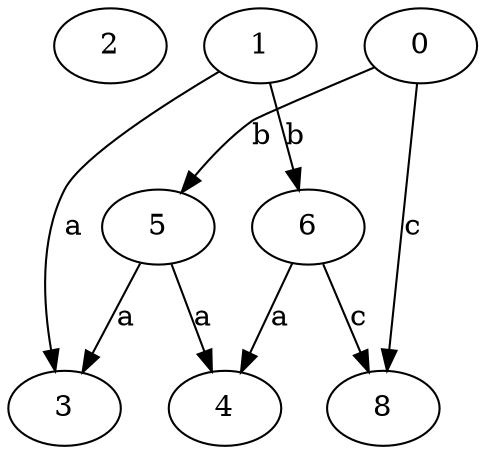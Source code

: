 strict digraph  {
2;
3;
0;
4;
5;
6;
8;
1;
0 -> 5  [label=b];
0 -> 8  [label=c];
5 -> 3  [label=a];
5 -> 4  [label=a];
6 -> 4  [label=a];
6 -> 8  [label=c];
1 -> 3  [label=a];
1 -> 6  [label=b];
}
